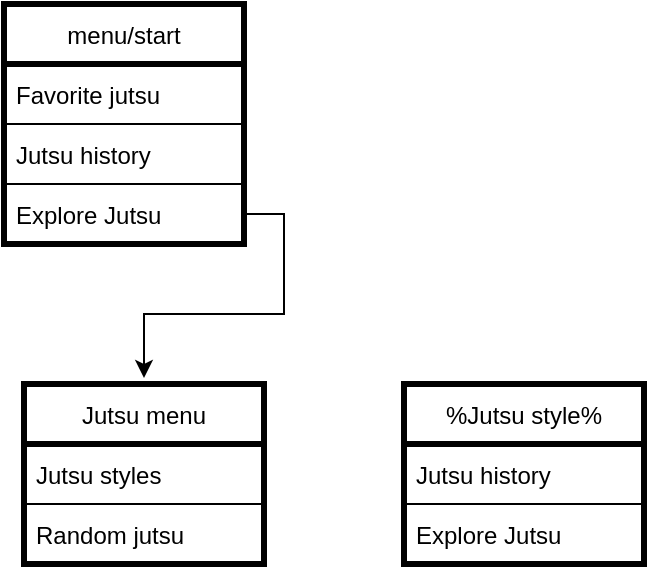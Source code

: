 <mxfile version="18.0.5" type="github">
  <diagram id="U3MrBjE8-kMof_1osqsS" name="Page-1">
    <mxGraphModel dx="886" dy="523" grid="1" gridSize="10" guides="1" tooltips="1" connect="1" arrows="1" fold="1" page="1" pageScale="1" pageWidth="827" pageHeight="1169" math="0" shadow="0">
      <root>
        <mxCell id="0" />
        <mxCell id="1" parent="0" />
        <mxCell id="c3NKIqUfqil0ogxzN9lb-2" value="menu/start" style="swimlane;fontStyle=0;childLayout=stackLayout;horizontal=1;startSize=30;horizontalStack=0;resizeParent=1;resizeParentMax=0;resizeLast=0;collapsible=1;marginBottom=0;gradientColor=none;gradientDirection=east;fillColor=default;perimeterSpacing=3;strokeWidth=3;" vertex="1" parent="1">
          <mxGeometry x="160" y="30" width="120" height="120" as="geometry" />
        </mxCell>
        <mxCell id="c3NKIqUfqil0ogxzN9lb-3" value="Favorite jutsu" style="text;strokeColor=none;fillColor=none;align=left;verticalAlign=middle;spacingLeft=4;spacingRight=4;overflow=hidden;points=[[0,0.5],[1,0.5]];portConstraint=eastwest;rotatable=0;" vertex="1" parent="c3NKIqUfqil0ogxzN9lb-2">
          <mxGeometry y="30" width="120" height="30" as="geometry" />
        </mxCell>
        <mxCell id="c3NKIqUfqil0ogxzN9lb-4" value="Jutsu history" style="text;strokeColor=default;fillColor=none;align=left;verticalAlign=middle;spacingLeft=4;spacingRight=4;overflow=hidden;points=[[0,0.5],[1,0.5]];portConstraint=eastwest;rotatable=0;strokeWidth=1;" vertex="1" parent="c3NKIqUfqil0ogxzN9lb-2">
          <mxGeometry y="60" width="120" height="30" as="geometry" />
        </mxCell>
        <mxCell id="c3NKIqUfqil0ogxzN9lb-5" value="Explore Jutsu" style="text;strokeColor=none;fillColor=none;align=left;verticalAlign=middle;spacingLeft=4;spacingRight=4;overflow=hidden;points=[[0,0.5],[1,0.5]];portConstraint=eastwest;rotatable=0;" vertex="1" parent="c3NKIqUfqil0ogxzN9lb-2">
          <mxGeometry y="90" width="120" height="30" as="geometry" />
        </mxCell>
        <mxCell id="c3NKIqUfqil0ogxzN9lb-11" value="Jutsu menu" style="swimlane;fontStyle=0;childLayout=stackLayout;horizontal=1;startSize=30;horizontalStack=0;resizeParent=1;resizeParentMax=0;resizeLast=0;collapsible=1;marginBottom=0;gradientColor=none;gradientDirection=east;fillColor=default;perimeterSpacing=3;strokeWidth=3;" vertex="1" parent="1">
          <mxGeometry x="170" y="220" width="120" height="90" as="geometry" />
        </mxCell>
        <mxCell id="c3NKIqUfqil0ogxzN9lb-12" value="Jutsu styles" style="text;strokeColor=none;fillColor=none;align=left;verticalAlign=middle;spacingLeft=4;spacingRight=4;overflow=hidden;points=[[0,0.5],[1,0.5]];portConstraint=eastwest;rotatable=0;" vertex="1" parent="c3NKIqUfqil0ogxzN9lb-11">
          <mxGeometry y="30" width="120" height="30" as="geometry" />
        </mxCell>
        <mxCell id="c3NKIqUfqil0ogxzN9lb-13" value="Random jutsu" style="text;strokeColor=default;fillColor=none;align=left;verticalAlign=middle;spacingLeft=4;spacingRight=4;overflow=hidden;points=[[0,0.5],[1,0.5]];portConstraint=eastwest;rotatable=0;strokeWidth=1;" vertex="1" parent="c3NKIqUfqil0ogxzN9lb-11">
          <mxGeometry y="60" width="120" height="30" as="geometry" />
        </mxCell>
        <mxCell id="c3NKIqUfqil0ogxzN9lb-15" style="edgeStyle=orthogonalEdgeStyle;rounded=0;orthogonalLoop=1;jettySize=auto;html=1;entryX=0.5;entryY=0;entryDx=0;entryDy=0;" edge="1" parent="1" source="c3NKIqUfqil0ogxzN9lb-5" target="c3NKIqUfqil0ogxzN9lb-11">
          <mxGeometry relative="1" as="geometry" />
        </mxCell>
        <mxCell id="c3NKIqUfqil0ogxzN9lb-16" value="%Jutsu style%" style="swimlane;fontStyle=0;childLayout=stackLayout;horizontal=1;startSize=30;horizontalStack=0;resizeParent=1;resizeParentMax=0;resizeLast=0;collapsible=1;marginBottom=0;gradientColor=none;gradientDirection=east;fillColor=default;perimeterSpacing=3;strokeWidth=3;" vertex="1" parent="1">
          <mxGeometry x="360" y="220" width="120" height="90" as="geometry" />
        </mxCell>
        <mxCell id="c3NKIqUfqil0ogxzN9lb-18" value="Jutsu history" style="text;strokeColor=default;fillColor=none;align=left;verticalAlign=middle;spacingLeft=4;spacingRight=4;overflow=hidden;points=[[0,0.5],[1,0.5]];portConstraint=eastwest;rotatable=0;strokeWidth=1;" vertex="1" parent="c3NKIqUfqil0ogxzN9lb-16">
          <mxGeometry y="30" width="120" height="30" as="geometry" />
        </mxCell>
        <mxCell id="c3NKIqUfqil0ogxzN9lb-19" value="Explore Jutsu" style="text;strokeColor=none;fillColor=none;align=left;verticalAlign=middle;spacingLeft=4;spacingRight=4;overflow=hidden;points=[[0,0.5],[1,0.5]];portConstraint=eastwest;rotatable=0;" vertex="1" parent="c3NKIqUfqil0ogxzN9lb-16">
          <mxGeometry y="60" width="120" height="30" as="geometry" />
        </mxCell>
      </root>
    </mxGraphModel>
  </diagram>
</mxfile>
